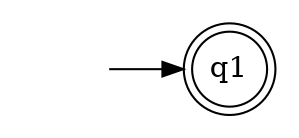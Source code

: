 digraph {
	rankdir=LR;
	margin=0.1;
	size=4;
	node [margin=0.1 shape=circle];
	q1[margin=0 shape=doublecircle];
	" "[color=white width=0];
	" " -> q1;
}